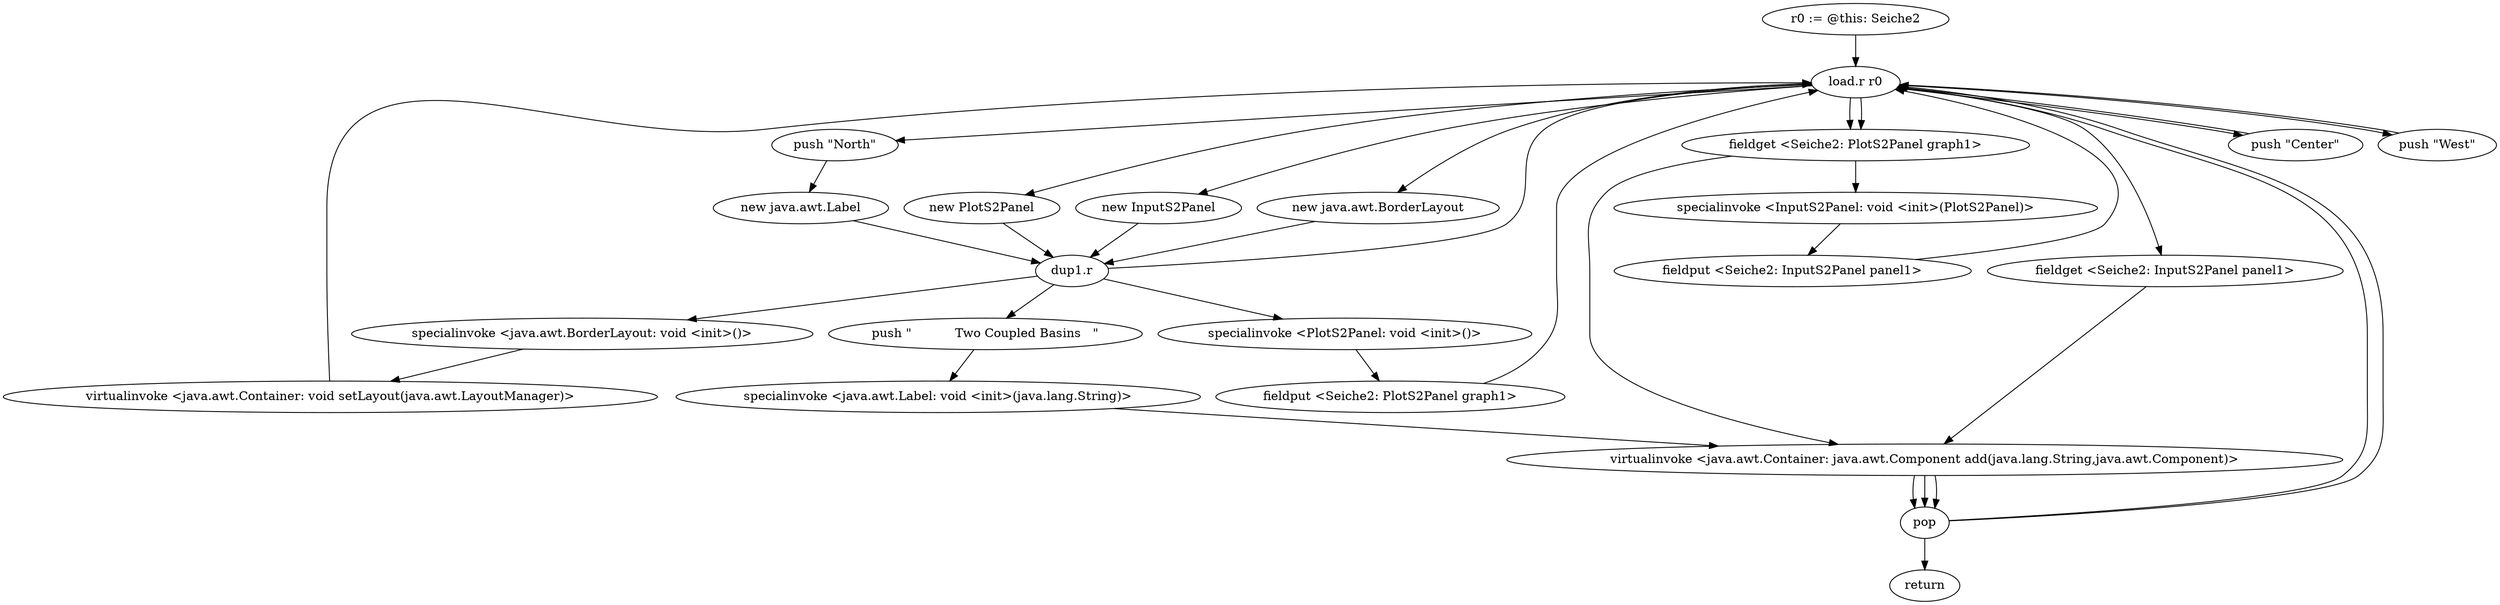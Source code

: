 digraph "" {
    "r0 := @this: Seiche2"
    "load.r r0"
    "r0 := @this: Seiche2"->"load.r r0";
    "new java.awt.BorderLayout"
    "load.r r0"->"new java.awt.BorderLayout";
    "dup1.r"
    "new java.awt.BorderLayout"->"dup1.r";
    "specialinvoke <java.awt.BorderLayout: void <init>()>"
    "dup1.r"->"specialinvoke <java.awt.BorderLayout: void <init>()>";
    "virtualinvoke <java.awt.Container: void setLayout(java.awt.LayoutManager)>"
    "specialinvoke <java.awt.BorderLayout: void <init>()>"->"virtualinvoke <java.awt.Container: void setLayout(java.awt.LayoutManager)>";
    "virtualinvoke <java.awt.Container: void setLayout(java.awt.LayoutManager)>"->"load.r r0";
    "push \"North\""
    "load.r r0"->"push \"North\"";
    "new java.awt.Label"
    "push \"North\""->"new java.awt.Label";
    "new java.awt.Label"->"dup1.r";
    "push \"           Two Coupled Basins   \""
    "dup1.r"->"push \"           Two Coupled Basins   \"";
    "specialinvoke <java.awt.Label: void <init>(java.lang.String)>"
    "push \"           Two Coupled Basins   \""->"specialinvoke <java.awt.Label: void <init>(java.lang.String)>";
    "virtualinvoke <java.awt.Container: java.awt.Component add(java.lang.String,java.awt.Component)>"
    "specialinvoke <java.awt.Label: void <init>(java.lang.String)>"->"virtualinvoke <java.awt.Container: java.awt.Component add(java.lang.String,java.awt.Component)>";
    "pop"
    "virtualinvoke <java.awt.Container: java.awt.Component add(java.lang.String,java.awt.Component)>"->"pop";
    "pop"->"load.r r0";
    "new PlotS2Panel"
    "load.r r0"->"new PlotS2Panel";
    "new PlotS2Panel"->"dup1.r";
    "specialinvoke <PlotS2Panel: void <init>()>"
    "dup1.r"->"specialinvoke <PlotS2Panel: void <init>()>";
    "fieldput <Seiche2: PlotS2Panel graph1>"
    "specialinvoke <PlotS2Panel: void <init>()>"->"fieldput <Seiche2: PlotS2Panel graph1>";
    "fieldput <Seiche2: PlotS2Panel graph1>"->"load.r r0";
    "push \"Center\""
    "load.r r0"->"push \"Center\"";
    "push \"Center\""->"load.r r0";
    "fieldget <Seiche2: PlotS2Panel graph1>"
    "load.r r0"->"fieldget <Seiche2: PlotS2Panel graph1>";
    "fieldget <Seiche2: PlotS2Panel graph1>"->"virtualinvoke <java.awt.Container: java.awt.Component add(java.lang.String,java.awt.Component)>";
    "virtualinvoke <java.awt.Container: java.awt.Component add(java.lang.String,java.awt.Component)>"->"pop";
    "pop"->"load.r r0";
    "new InputS2Panel"
    "load.r r0"->"new InputS2Panel";
    "new InputS2Panel"->"dup1.r";
    "dup1.r"->"load.r r0";
    "load.r r0"->"fieldget <Seiche2: PlotS2Panel graph1>";
    "specialinvoke <InputS2Panel: void <init>(PlotS2Panel)>"
    "fieldget <Seiche2: PlotS2Panel graph1>"->"specialinvoke <InputS2Panel: void <init>(PlotS2Panel)>";
    "fieldput <Seiche2: InputS2Panel panel1>"
    "specialinvoke <InputS2Panel: void <init>(PlotS2Panel)>"->"fieldput <Seiche2: InputS2Panel panel1>";
    "fieldput <Seiche2: InputS2Panel panel1>"->"load.r r0";
    "push \"West\""
    "load.r r0"->"push \"West\"";
    "push \"West\""->"load.r r0";
    "fieldget <Seiche2: InputS2Panel panel1>"
    "load.r r0"->"fieldget <Seiche2: InputS2Panel panel1>";
    "fieldget <Seiche2: InputS2Panel panel1>"->"virtualinvoke <java.awt.Container: java.awt.Component add(java.lang.String,java.awt.Component)>";
    "virtualinvoke <java.awt.Container: java.awt.Component add(java.lang.String,java.awt.Component)>"->"pop";
    "return"
    "pop"->"return";
}
